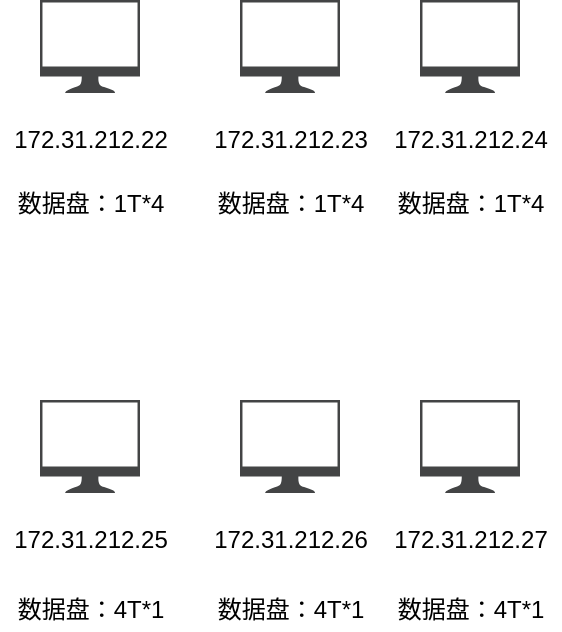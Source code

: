 <mxfile version="14.1.8" type="github">
  <diagram id="hLvv3C6OEG5Ejo7YgMVe" name="第 1 页">
    <mxGraphModel dx="1310" dy="701" grid="1" gridSize="10" guides="1" tooltips="1" connect="1" arrows="1" fold="1" page="1" pageScale="1" pageWidth="1169" pageHeight="827" math="0" shadow="0">
      <root>
        <mxCell id="0" />
        <mxCell id="1" parent="0" />
        <mxCell id="TyNC7FzPLfjYoghWDnDk-4" value="" style="pointerEvents=1;shadow=0;dashed=0;html=1;strokeColor=none;fillColor=#434445;aspect=fixed;labelPosition=center;verticalLabelPosition=bottom;verticalAlign=top;align=center;outlineConnect=0;shape=mxgraph.vvd.monitor;" vertex="1" parent="1">
          <mxGeometry x="540" y="300" width="50" height="46.5" as="geometry" />
        </mxCell>
        <mxCell id="TyNC7FzPLfjYoghWDnDk-6" value="" style="pointerEvents=1;shadow=0;dashed=0;html=1;strokeColor=none;fillColor=#434445;aspect=fixed;labelPosition=center;verticalLabelPosition=bottom;verticalAlign=top;align=center;outlineConnect=0;shape=mxgraph.vvd.monitor;" vertex="1" parent="1">
          <mxGeometry x="640" y="300" width="50" height="46.5" as="geometry" />
        </mxCell>
        <mxCell id="TyNC7FzPLfjYoghWDnDk-7" value="" style="pointerEvents=1;shadow=0;dashed=0;html=1;strokeColor=none;fillColor=#434445;aspect=fixed;labelPosition=center;verticalLabelPosition=bottom;verticalAlign=top;align=center;outlineConnect=0;shape=mxgraph.vvd.monitor;" vertex="1" parent="1">
          <mxGeometry x="730" y="300" width="50" height="46.5" as="geometry" />
        </mxCell>
        <mxCell id="TyNC7FzPLfjYoghWDnDk-11" value="172.31.212.25" style="text;html=1;resizable=0;autosize=1;align=center;verticalAlign=middle;points=[];fillColor=none;strokeColor=none;rounded=0;" vertex="1" parent="1">
          <mxGeometry x="520" y="360" width="90" height="20" as="geometry" />
        </mxCell>
        <mxCell id="TyNC7FzPLfjYoghWDnDk-12" value="172.31.212.26" style="text;html=1;resizable=0;autosize=1;align=center;verticalAlign=middle;points=[];fillColor=none;strokeColor=none;rounded=0;" vertex="1" parent="1">
          <mxGeometry x="620" y="360" width="90" height="20" as="geometry" />
        </mxCell>
        <mxCell id="TyNC7FzPLfjYoghWDnDk-13" value="172.31.212.27" style="text;html=1;resizable=0;autosize=1;align=center;verticalAlign=middle;points=[];fillColor=none;strokeColor=none;rounded=0;" vertex="1" parent="1">
          <mxGeometry x="710" y="360" width="90" height="20" as="geometry" />
        </mxCell>
        <mxCell id="TyNC7FzPLfjYoghWDnDk-20" value="数据盘：4T*1" style="text;html=1;resizable=0;autosize=1;align=center;verticalAlign=middle;points=[];fillColor=none;strokeColor=none;rounded=0;" vertex="1" parent="1">
          <mxGeometry x="520" y="395" width="90" height="20" as="geometry" />
        </mxCell>
        <mxCell id="TyNC7FzPLfjYoghWDnDk-21" value="数据盘：4T*1" style="text;html=1;resizable=0;autosize=1;align=center;verticalAlign=middle;points=[];fillColor=none;strokeColor=none;rounded=0;" vertex="1" parent="1">
          <mxGeometry x="620" y="395" width="90" height="20" as="geometry" />
        </mxCell>
        <mxCell id="TyNC7FzPLfjYoghWDnDk-22" value="数据盘：4T*1" style="text;html=1;resizable=0;autosize=1;align=center;verticalAlign=middle;points=[];fillColor=none;strokeColor=none;rounded=0;" vertex="1" parent="1">
          <mxGeometry x="710" y="395" width="90" height="20" as="geometry" />
        </mxCell>
        <mxCell id="TyNC7FzPLfjYoghWDnDk-23" value="" style="pointerEvents=1;shadow=0;dashed=0;html=1;strokeColor=none;fillColor=#434445;aspect=fixed;labelPosition=center;verticalLabelPosition=bottom;verticalAlign=top;align=center;outlineConnect=0;shape=mxgraph.vvd.monitor;" vertex="1" parent="1">
          <mxGeometry x="540" y="100" width="50" height="46.5" as="geometry" />
        </mxCell>
        <mxCell id="TyNC7FzPLfjYoghWDnDk-24" value="" style="pointerEvents=1;shadow=0;dashed=0;html=1;strokeColor=none;fillColor=#434445;aspect=fixed;labelPosition=center;verticalLabelPosition=bottom;verticalAlign=top;align=center;outlineConnect=0;shape=mxgraph.vvd.monitor;" vertex="1" parent="1">
          <mxGeometry x="640" y="100" width="50" height="46.5" as="geometry" />
        </mxCell>
        <mxCell id="TyNC7FzPLfjYoghWDnDk-25" value="" style="pointerEvents=1;shadow=0;dashed=0;html=1;strokeColor=none;fillColor=#434445;aspect=fixed;labelPosition=center;verticalLabelPosition=bottom;verticalAlign=top;align=center;outlineConnect=0;shape=mxgraph.vvd.monitor;" vertex="1" parent="1">
          <mxGeometry x="730" y="100" width="50" height="46.5" as="geometry" />
        </mxCell>
        <mxCell id="TyNC7FzPLfjYoghWDnDk-26" value="172.31.212.22" style="text;html=1;resizable=0;autosize=1;align=center;verticalAlign=middle;points=[];fillColor=none;strokeColor=none;rounded=0;" vertex="1" parent="1">
          <mxGeometry x="520" y="160" width="90" height="20" as="geometry" />
        </mxCell>
        <mxCell id="TyNC7FzPLfjYoghWDnDk-27" value="172.31.212.23" style="text;html=1;resizable=0;autosize=1;align=center;verticalAlign=middle;points=[];fillColor=none;strokeColor=none;rounded=0;" vertex="1" parent="1">
          <mxGeometry x="620" y="160" width="90" height="20" as="geometry" />
        </mxCell>
        <mxCell id="TyNC7FzPLfjYoghWDnDk-28" value="172.31.212.24" style="text;html=1;resizable=0;autosize=1;align=center;verticalAlign=middle;points=[];fillColor=none;strokeColor=none;rounded=0;" vertex="1" parent="1">
          <mxGeometry x="710" y="160" width="90" height="20" as="geometry" />
        </mxCell>
        <mxCell id="TyNC7FzPLfjYoghWDnDk-29" value="数据盘：1T*4" style="text;html=1;resizable=0;autosize=1;align=center;verticalAlign=middle;points=[];fillColor=none;strokeColor=none;rounded=0;" vertex="1" parent="1">
          <mxGeometry x="520" y="192" width="90" height="20" as="geometry" />
        </mxCell>
        <mxCell id="TyNC7FzPLfjYoghWDnDk-30" value="数据盘：1T*4" style="text;html=1;resizable=0;autosize=1;align=center;verticalAlign=middle;points=[];fillColor=none;strokeColor=none;rounded=0;" vertex="1" parent="1">
          <mxGeometry x="620" y="192" width="90" height="20" as="geometry" />
        </mxCell>
        <mxCell id="TyNC7FzPLfjYoghWDnDk-31" value="数据盘：1T*4" style="text;html=1;resizable=0;autosize=1;align=center;verticalAlign=middle;points=[];fillColor=none;strokeColor=none;rounded=0;" vertex="1" parent="1">
          <mxGeometry x="710" y="192" width="90" height="20" as="geometry" />
        </mxCell>
      </root>
    </mxGraphModel>
  </diagram>
</mxfile>
